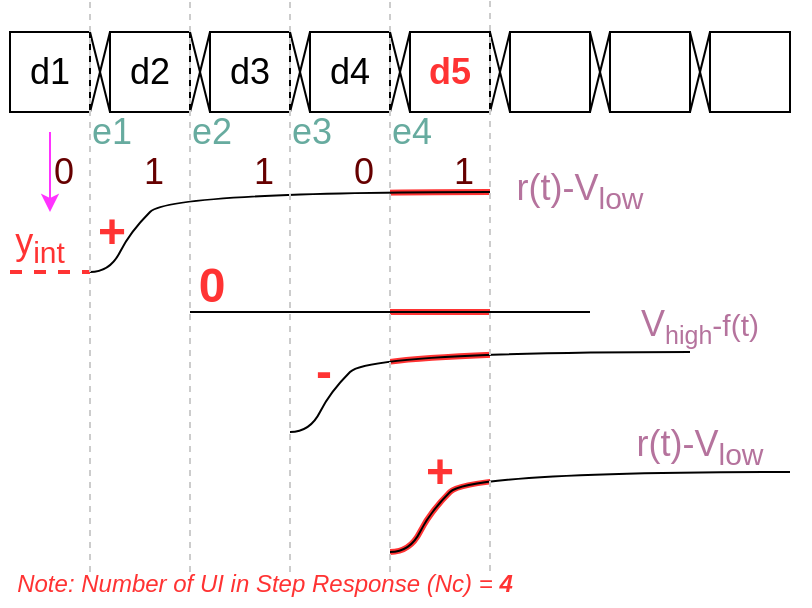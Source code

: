 <mxfile version="17.4.2" type="device"><diagram id="vp9UB5kmmaqAoZbNGsOT" name="Page-1"><mxGraphModel dx="577" dy="469" grid="1" gridSize="10" guides="1" tooltips="1" connect="1" arrows="1" fold="1" page="1" pageScale="1" pageWidth="850" pageHeight="1100" math="0" shadow="0"><root><mxCell id="0"/><mxCell id="1" parent="0"/><mxCell id="CJGuvCOiwU6AwSR0LDEt-93" value="" style="group" vertex="1" connectable="0" parent="1"><mxGeometry x="280" y="400" width="200" height="60" as="geometry"/></mxCell><mxCell id="CJGuvCOiwU6AwSR0LDEt-77" value="" style="curved=1;endArrow=none;html=1;rounded=0;fontSize=18;fontColor=#67AB9F;endFill=0;strokeColor=#FF3333;strokeWidth=3;" edge="1" parent="CJGuvCOiwU6AwSR0LDEt-93"><mxGeometry width="50" height="50" relative="1" as="geometry"><mxPoint x="-10" y="60" as="sourcePoint"/><mxPoint x="190" y="20" as="targetPoint"/><Array as="points"><mxPoint y="60"/><mxPoint x="10" y="40"/><mxPoint x="30" y="20"/></Array></mxGeometry></mxCell><mxCell id="CJGuvCOiwU6AwSR0LDEt-78" value="" style="rounded=0;whiteSpace=wrap;html=1;fontSize=24;fontColor=#B5739D;strokeColor=none;" vertex="1" parent="CJGuvCOiwU6AwSR0LDEt-93"><mxGeometry x="40" width="160" height="60" as="geometry"/></mxCell><mxCell id="CJGuvCOiwU6AwSR0LDEt-92" value="" style="group" vertex="1" connectable="0" parent="1"><mxGeometry x="110" y="350" width="370" height="60" as="geometry"/></mxCell><mxCell id="CJGuvCOiwU6AwSR0LDEt-89" value="" style="curved=1;endArrow=none;html=1;rounded=0;fontSize=18;fontColor=#67AB9F;endFill=0;strokeColor=#FF3333;strokeWidth=3;" edge="1" parent="CJGuvCOiwU6AwSR0LDEt-92"><mxGeometry width="50" height="50" relative="1" as="geometry"><mxPoint x="110" y="50" as="sourcePoint"/><mxPoint x="310" y="10" as="targetPoint"/><Array as="points"><mxPoint x="120" y="50"/><mxPoint x="130" y="30"/><mxPoint x="150" y="10"/></Array></mxGeometry></mxCell><mxCell id="CJGuvCOiwU6AwSR0LDEt-90" value="" style="rounded=0;whiteSpace=wrap;html=1;fontSize=24;fontColor=#B5739D;strokeColor=none;" vertex="1" parent="CJGuvCOiwU6AwSR0LDEt-92"><mxGeometry width="160" height="60" as="geometry"/></mxCell><mxCell id="CJGuvCOiwU6AwSR0LDEt-91" value="" style="rounded=0;whiteSpace=wrap;html=1;fontSize=24;fontColor=#B5739D;strokeColor=none;" vertex="1" parent="CJGuvCOiwU6AwSR0LDEt-92"><mxGeometry x="210" width="120" height="60" as="geometry"/></mxCell><mxCell id="CJGuvCOiwU6AwSR0LDEt-69" value="&lt;font color=&quot;#b5739d&quot;&gt;r(t)-V&lt;sub&gt;low&lt;/sub&gt;&lt;/font&gt;" style="text;html=1;strokeColor=none;fillColor=none;align=center;verticalAlign=middle;whiteSpace=wrap;rounded=0;fontSize=18;" vertex="1" parent="CJGuvCOiwU6AwSR0LDEt-92"><mxGeometry x="280" y="48" width="70" height="20" as="geometry"/></mxCell><mxCell id="CJGuvCOiwU6AwSR0LDEt-87" value="" style="endArrow=none;html=1;rounded=0;fontSize=24;fontColor=#B5739D;strokeColor=#FF3333;strokeWidth=3;" edge="1" parent="1"><mxGeometry width="50" height="50" relative="1" as="geometry"><mxPoint x="270" y="340" as="sourcePoint"/><mxPoint x="320" y="340" as="targetPoint"/></mxGeometry></mxCell><mxCell id="CJGuvCOiwU6AwSR0LDEt-84" value="" style="group" vertex="1" connectable="0" parent="1"><mxGeometry x="110" y="270" width="160" height="60" as="geometry"/></mxCell><mxCell id="CJGuvCOiwU6AwSR0LDEt-85" value="" style="curved=1;endArrow=none;html=1;rounded=0;fontSize=18;fontColor=#67AB9F;endFill=0;strokeColor=#FF3333;strokeWidth=3;" edge="1" parent="CJGuvCOiwU6AwSR0LDEt-84"><mxGeometry width="50" height="50" relative="1" as="geometry"><mxPoint x="10" y="50" as="sourcePoint"/><mxPoint x="210" y="10" as="targetPoint"/><Array as="points"><mxPoint x="20" y="50"/><mxPoint x="30" y="30"/><mxPoint x="50" y="10"/></Array></mxGeometry></mxCell><mxCell id="CJGuvCOiwU6AwSR0LDEt-86" value="" style="rounded=0;whiteSpace=wrap;html=1;fontSize=24;fontColor=#B5739D;strokeColor=none;" vertex="1" parent="CJGuvCOiwU6AwSR0LDEt-84"><mxGeometry width="160" height="60" as="geometry"/></mxCell><mxCell id="CJGuvCOiwU6AwSR0LDEt-1" value="&lt;font style=&quot;font-size: 18px&quot;&gt;d1&lt;/font&gt;" style="rounded=0;whiteSpace=wrap;html=1;" vertex="1" parent="1"><mxGeometry x="80" y="200" width="40" height="40" as="geometry"/></mxCell><mxCell id="CJGuvCOiwU6AwSR0LDEt-2" value="&lt;font style=&quot;font-size: 18px&quot;&gt;d2&lt;/font&gt;" style="rounded=0;whiteSpace=wrap;html=1;" vertex="1" parent="1"><mxGeometry x="130" y="200" width="40" height="40" as="geometry"/></mxCell><mxCell id="CJGuvCOiwU6AwSR0LDEt-7" value="" style="endArrow=none;html=1;rounded=0;" edge="1" parent="1"><mxGeometry width="50" height="50" relative="1" as="geometry"><mxPoint x="120" y="240" as="sourcePoint"/><mxPoint x="130" y="200" as="targetPoint"/></mxGeometry></mxCell><mxCell id="CJGuvCOiwU6AwSR0LDEt-8" value="" style="endArrow=none;html=1;rounded=0;" edge="1" parent="1"><mxGeometry width="50" height="50" relative="1" as="geometry"><mxPoint x="130" y="240" as="sourcePoint"/><mxPoint x="120" y="200" as="targetPoint"/></mxGeometry></mxCell><mxCell id="CJGuvCOiwU6AwSR0LDEt-9" value="&lt;font style=&quot;font-size: 18px&quot;&gt;d3&lt;/font&gt;" style="rounded=0;whiteSpace=wrap;html=1;" vertex="1" parent="1"><mxGeometry x="180" y="200" width="40" height="40" as="geometry"/></mxCell><mxCell id="CJGuvCOiwU6AwSR0LDEt-10" value="&lt;font style=&quot;font-size: 18px&quot;&gt;d4&lt;/font&gt;" style="rounded=0;whiteSpace=wrap;html=1;" vertex="1" parent="1"><mxGeometry x="230" y="200" width="40" height="40" as="geometry"/></mxCell><mxCell id="CJGuvCOiwU6AwSR0LDEt-15" value="&lt;font style=&quot;font-size: 18px&quot; color=&quot;#ff3333&quot;&gt;&lt;b&gt;d5&lt;/b&gt;&lt;/font&gt;" style="rounded=0;whiteSpace=wrap;html=1;" vertex="1" parent="1"><mxGeometry x="280" y="200" width="40" height="40" as="geometry"/></mxCell><mxCell id="CJGuvCOiwU6AwSR0LDEt-18" value="" style="rounded=0;whiteSpace=wrap;html=1;" vertex="1" parent="1"><mxGeometry x="330" y="200" width="40" height="40" as="geometry"/></mxCell><mxCell id="CJGuvCOiwU6AwSR0LDEt-19" value="" style="rounded=0;whiteSpace=wrap;html=1;" vertex="1" parent="1"><mxGeometry x="380" y="200" width="40" height="40" as="geometry"/></mxCell><mxCell id="CJGuvCOiwU6AwSR0LDEt-24" value="&lt;font color=&quot;#67ab9f&quot;&gt;e1&lt;/font&gt;" style="text;html=1;strokeColor=none;fillColor=none;align=center;verticalAlign=middle;whiteSpace=wrap;rounded=0;fontSize=18;" vertex="1" parent="1"><mxGeometry x="116" y="240" width="30" height="20" as="geometry"/></mxCell><mxCell id="CJGuvCOiwU6AwSR0LDEt-28" value="" style="endArrow=none;html=1;rounded=0;" edge="1" parent="1"><mxGeometry width="50" height="50" relative="1" as="geometry"><mxPoint x="170" y="240" as="sourcePoint"/><mxPoint x="180" y="200" as="targetPoint"/></mxGeometry></mxCell><mxCell id="CJGuvCOiwU6AwSR0LDEt-29" value="" style="endArrow=none;html=1;rounded=0;" edge="1" parent="1"><mxGeometry width="50" height="50" relative="1" as="geometry"><mxPoint x="180" y="240" as="sourcePoint"/><mxPoint x="170" y="200" as="targetPoint"/></mxGeometry></mxCell><mxCell id="CJGuvCOiwU6AwSR0LDEt-32" value="" style="endArrow=none;html=1;rounded=0;" edge="1" parent="1"><mxGeometry width="50" height="50" relative="1" as="geometry"><mxPoint x="220" y="240" as="sourcePoint"/><mxPoint x="230" y="200" as="targetPoint"/></mxGeometry></mxCell><mxCell id="CJGuvCOiwU6AwSR0LDEt-33" value="" style="endArrow=none;html=1;rounded=0;" edge="1" parent="1"><mxGeometry width="50" height="50" relative="1" as="geometry"><mxPoint x="230" y="240" as="sourcePoint"/><mxPoint x="220" y="200" as="targetPoint"/></mxGeometry></mxCell><mxCell id="CJGuvCOiwU6AwSR0LDEt-34" value="" style="endArrow=none;html=1;rounded=0;" edge="1" parent="1"><mxGeometry width="50" height="50" relative="1" as="geometry"><mxPoint x="270" y="240" as="sourcePoint"/><mxPoint x="280" y="200" as="targetPoint"/></mxGeometry></mxCell><mxCell id="CJGuvCOiwU6AwSR0LDEt-35" value="" style="endArrow=none;html=1;rounded=0;" edge="1" parent="1"><mxGeometry width="50" height="50" relative="1" as="geometry"><mxPoint x="280" y="240" as="sourcePoint"/><mxPoint x="270" y="200" as="targetPoint"/></mxGeometry></mxCell><mxCell id="CJGuvCOiwU6AwSR0LDEt-36" value="" style="endArrow=none;html=1;rounded=0;" edge="1" parent="1"><mxGeometry width="50" height="50" relative="1" as="geometry"><mxPoint x="320" y="240" as="sourcePoint"/><mxPoint x="330" y="200" as="targetPoint"/></mxGeometry></mxCell><mxCell id="CJGuvCOiwU6AwSR0LDEt-37" value="" style="endArrow=none;html=1;rounded=0;" edge="1" parent="1"><mxGeometry width="50" height="50" relative="1" as="geometry"><mxPoint x="330" y="240" as="sourcePoint"/><mxPoint x="320" y="200" as="targetPoint"/></mxGeometry></mxCell><mxCell id="CJGuvCOiwU6AwSR0LDEt-38" value="" style="endArrow=none;html=1;rounded=0;" edge="1" parent="1"><mxGeometry width="50" height="50" relative="1" as="geometry"><mxPoint x="370" y="240" as="sourcePoint"/><mxPoint x="380" y="200" as="targetPoint"/></mxGeometry></mxCell><mxCell id="CJGuvCOiwU6AwSR0LDEt-39" value="" style="endArrow=none;html=1;rounded=0;" edge="1" parent="1"><mxGeometry width="50" height="50" relative="1" as="geometry"><mxPoint x="380" y="240" as="sourcePoint"/><mxPoint x="370" y="200" as="targetPoint"/></mxGeometry></mxCell><mxCell id="CJGuvCOiwU6AwSR0LDEt-40" value="&lt;font color=&quot;#67ab9f&quot;&gt;e2&lt;/font&gt;" style="text;html=1;strokeColor=none;fillColor=none;align=center;verticalAlign=middle;whiteSpace=wrap;rounded=0;fontSize=18;" vertex="1" parent="1"><mxGeometry x="166" y="240" width="30" height="20" as="geometry"/></mxCell><mxCell id="CJGuvCOiwU6AwSR0LDEt-41" value="&lt;font color=&quot;#67ab9f&quot;&gt;e3&lt;/font&gt;" style="text;html=1;strokeColor=none;fillColor=none;align=center;verticalAlign=middle;whiteSpace=wrap;rounded=0;fontSize=18;" vertex="1" parent="1"><mxGeometry x="216" y="240" width="30" height="20" as="geometry"/></mxCell><mxCell id="CJGuvCOiwU6AwSR0LDEt-42" value="&lt;font color=&quot;#67ab9f&quot;&gt;e4&lt;/font&gt;" style="text;html=1;strokeColor=none;fillColor=none;align=center;verticalAlign=middle;whiteSpace=wrap;rounded=0;fontSize=18;" vertex="1" parent="1"><mxGeometry x="266" y="240" width="30" height="20" as="geometry"/></mxCell><mxCell id="CJGuvCOiwU6AwSR0LDEt-43" value="" style="curved=1;endArrow=none;html=1;rounded=0;fontSize=18;fontColor=#67AB9F;endFill=0;" edge="1" parent="1"><mxGeometry width="50" height="50" relative="1" as="geometry"><mxPoint x="220" y="400" as="sourcePoint"/><mxPoint x="420" y="360" as="targetPoint"/><Array as="points"><mxPoint x="230" y="400"/><mxPoint x="240" y="380"/><mxPoint x="260" y="360"/></Array></mxGeometry></mxCell><mxCell id="CJGuvCOiwU6AwSR0LDEt-45" value="" style="curved=1;endArrow=none;html=1;rounded=0;fontSize=18;fontColor=#67AB9F;endFill=0;" edge="1" parent="1"><mxGeometry width="50" height="50" relative="1" as="geometry"><mxPoint x="120" y="320" as="sourcePoint"/><mxPoint x="320" y="280" as="targetPoint"/><Array as="points"><mxPoint x="130" y="320"/><mxPoint x="140" y="300"/><mxPoint x="160" y="280"/></Array></mxGeometry></mxCell><mxCell id="CJGuvCOiwU6AwSR0LDEt-46" value="" style="endArrow=none;html=1;rounded=0;fontSize=18;fontColor=#67AB9F;" edge="1" parent="1"><mxGeometry width="50" height="50" relative="1" as="geometry"><mxPoint x="170" y="340" as="sourcePoint"/><mxPoint x="370" y="340" as="targetPoint"/></mxGeometry></mxCell><mxCell id="CJGuvCOiwU6AwSR0LDEt-47" value="&lt;font color=&quot;#660000&quot;&gt;0&lt;/font&gt;" style="text;html=1;strokeColor=none;fillColor=none;align=center;verticalAlign=middle;whiteSpace=wrap;rounded=0;fontSize=18;" vertex="1" parent="1"><mxGeometry x="92" y="260" width="30" height="20" as="geometry"/></mxCell><mxCell id="CJGuvCOiwU6AwSR0LDEt-48" value="&lt;font color=&quot;#660000&quot;&gt;1&lt;/font&gt;" style="text;html=1;strokeColor=none;fillColor=none;align=center;verticalAlign=middle;whiteSpace=wrap;rounded=0;fontSize=18;" vertex="1" parent="1"><mxGeometry x="137" y="260" width="30" height="20" as="geometry"/></mxCell><mxCell id="CJGuvCOiwU6AwSR0LDEt-49" value="&lt;font color=&quot;#660000&quot;&gt;1&lt;/font&gt;" style="text;html=1;strokeColor=none;fillColor=none;align=center;verticalAlign=middle;whiteSpace=wrap;rounded=0;fontSize=18;" vertex="1" parent="1"><mxGeometry x="192" y="260" width="30" height="20" as="geometry"/></mxCell><mxCell id="CJGuvCOiwU6AwSR0LDEt-50" value="&lt;font color=&quot;#660000&quot;&gt;0&lt;/font&gt;" style="text;html=1;strokeColor=none;fillColor=none;align=center;verticalAlign=middle;whiteSpace=wrap;rounded=0;fontSize=18;" vertex="1" parent="1"><mxGeometry x="242" y="260" width="30" height="20" as="geometry"/></mxCell><mxCell id="CJGuvCOiwU6AwSR0LDEt-51" value="&lt;font color=&quot;#660000&quot;&gt;1&lt;/font&gt;" style="text;html=1;strokeColor=none;fillColor=none;align=center;verticalAlign=middle;whiteSpace=wrap;rounded=0;fontSize=18;" vertex="1" parent="1"><mxGeometry x="292" y="260" width="30" height="20" as="geometry"/></mxCell><mxCell id="CJGuvCOiwU6AwSR0LDEt-52" value="" style="curved=1;endArrow=none;html=1;rounded=0;fontSize=18;fontColor=#67AB9F;endFill=0;" edge="1" parent="1"><mxGeometry width="50" height="50" relative="1" as="geometry"><mxPoint x="270" y="460" as="sourcePoint"/><mxPoint x="470" y="420" as="targetPoint"/><Array as="points"><mxPoint x="280" y="460"/><mxPoint x="290" y="440"/><mxPoint x="310" y="420"/></Array></mxGeometry></mxCell><mxCell id="CJGuvCOiwU6AwSR0LDEt-53" value="" style="endArrow=none;html=1;rounded=0;fontSize=18;fontColor=#660000;dashed=1;strokeWidth=2;strokeColor=#FF3333;" edge="1" parent="1"><mxGeometry width="50" height="50" relative="1" as="geometry"><mxPoint x="80" y="320" as="sourcePoint"/><mxPoint x="120" y="320" as="targetPoint"/></mxGeometry></mxCell><mxCell id="CJGuvCOiwU6AwSR0LDEt-54" value="" style="endArrow=none;html=1;rounded=0;dashed=1;fontSize=18;fontColor=#660000;strokeColor=#CCCCCC;strokeWidth=1;" edge="1" parent="1"><mxGeometry width="50" height="50" relative="1" as="geometry"><mxPoint x="120" y="470" as="sourcePoint"/><mxPoint x="120" y="185" as="targetPoint"/></mxGeometry></mxCell><mxCell id="CJGuvCOiwU6AwSR0LDEt-55" value="" style="endArrow=none;html=1;rounded=0;dashed=1;fontSize=18;fontColor=#660000;strokeColor=#CCCCCC;strokeWidth=1;" edge="1" parent="1"><mxGeometry width="50" height="50" relative="1" as="geometry"><mxPoint x="170" y="470" as="sourcePoint"/><mxPoint x="170" y="185" as="targetPoint"/></mxGeometry></mxCell><mxCell id="CJGuvCOiwU6AwSR0LDEt-56" value="" style="endArrow=none;html=1;rounded=0;dashed=1;fontSize=18;fontColor=#660000;strokeColor=#CCCCCC;strokeWidth=1;" edge="1" parent="1"><mxGeometry width="50" height="50" relative="1" as="geometry"><mxPoint x="220" y="470" as="sourcePoint"/><mxPoint x="220" y="185" as="targetPoint"/></mxGeometry></mxCell><mxCell id="CJGuvCOiwU6AwSR0LDEt-58" value="" style="endArrow=none;html=1;rounded=0;dashed=1;fontSize=18;fontColor=#660000;strokeColor=#CCCCCC;strokeWidth=1;" edge="1" parent="1"><mxGeometry width="50" height="50" relative="1" as="geometry"><mxPoint x="270" y="470" as="sourcePoint"/><mxPoint x="270" y="185" as="targetPoint"/></mxGeometry></mxCell><mxCell id="CJGuvCOiwU6AwSR0LDEt-59" value="&lt;font color=&quot;#ff3333&quot;&gt;y&lt;sub&gt;int&lt;/sub&gt;&lt;/font&gt;" style="text;html=1;strokeColor=none;fillColor=none;align=center;verticalAlign=middle;whiteSpace=wrap;rounded=0;fontSize=18;" vertex="1" parent="1"><mxGeometry x="80" y="297" width="30" height="20" as="geometry"/></mxCell><mxCell id="CJGuvCOiwU6AwSR0LDEt-60" value="&lt;font color=&quot;#b5739d&quot;&gt;r(t)-V&lt;sub&gt;low&lt;/sub&gt;&lt;/font&gt;" style="text;html=1;strokeColor=none;fillColor=none;align=center;verticalAlign=middle;whiteSpace=wrap;rounded=0;fontSize=18;" vertex="1" parent="1"><mxGeometry x="330" y="270" width="70" height="20" as="geometry"/></mxCell><mxCell id="CJGuvCOiwU6AwSR0LDEt-61" value="&lt;font color=&quot;#b5739d&quot;&gt;V&lt;span style=&quot;font-size: 15px&quot;&gt;&lt;sub&gt;high&lt;/sub&gt;-f(t)&lt;/span&gt;&lt;/font&gt;" style="text;html=1;strokeColor=none;fillColor=none;align=center;verticalAlign=middle;whiteSpace=wrap;rounded=0;fontSize=18;" vertex="1" parent="1"><mxGeometry x="390" y="337" width="70" height="20" as="geometry"/></mxCell><mxCell id="CJGuvCOiwU6AwSR0LDEt-62" value="" style="rounded=0;whiteSpace=wrap;html=1;" vertex="1" parent="1"><mxGeometry x="430" y="200" width="40" height="40" as="geometry"/></mxCell><mxCell id="CJGuvCOiwU6AwSR0LDEt-64" value="" style="endArrow=none;html=1;rounded=0;" edge="1" parent="1"><mxGeometry width="50" height="50" relative="1" as="geometry"><mxPoint x="420" y="240" as="sourcePoint"/><mxPoint x="430" y="200" as="targetPoint"/></mxGeometry></mxCell><mxCell id="CJGuvCOiwU6AwSR0LDEt-65" value="" style="endArrow=none;html=1;rounded=0;" edge="1" parent="1"><mxGeometry width="50" height="50" relative="1" as="geometry"><mxPoint x="430" y="240" as="sourcePoint"/><mxPoint x="420" y="200" as="targetPoint"/></mxGeometry></mxCell><mxCell id="CJGuvCOiwU6AwSR0LDEt-68" value="" style="endArrow=classic;html=1;rounded=0;fontSize=18;fontColor=#B5739D;strokeColor=#FF33FF;strokeWidth=1;" edge="1" parent="1"><mxGeometry width="50" height="50" relative="1" as="geometry"><mxPoint x="100" y="250" as="sourcePoint"/><mxPoint x="100" y="290" as="targetPoint"/></mxGeometry></mxCell><mxCell id="CJGuvCOiwU6AwSR0LDEt-70" value="&lt;font color=&quot;#ff3333&quot; size=&quot;1&quot;&gt;&lt;b style=&quot;font-size: 24px&quot;&gt;+&lt;/b&gt;&lt;/font&gt;" style="text;html=1;strokeColor=none;fillColor=none;align=center;verticalAlign=middle;whiteSpace=wrap;rounded=0;fontSize=18;" vertex="1" parent="1"><mxGeometry x="116" y="290" width="30" height="20" as="geometry"/></mxCell><mxCell id="CJGuvCOiwU6AwSR0LDEt-71" value="&lt;font color=&quot;#ff3333&quot; size=&quot;1&quot;&gt;&lt;b style=&quot;font-size: 24px&quot;&gt;0&lt;/b&gt;&lt;/font&gt;" style="text;html=1;strokeColor=none;fillColor=none;align=center;verticalAlign=middle;whiteSpace=wrap;rounded=0;fontSize=18;" vertex="1" parent="1"><mxGeometry x="166" y="317" width="30" height="20" as="geometry"/></mxCell><mxCell id="CJGuvCOiwU6AwSR0LDEt-73" value="&lt;font color=&quot;#ff3333&quot; size=&quot;1&quot;&gt;&lt;b style=&quot;font-size: 24px&quot;&gt;-&lt;/b&gt;&lt;/font&gt;" style="text;html=1;strokeColor=none;fillColor=none;align=center;verticalAlign=middle;whiteSpace=wrap;rounded=0;fontSize=18;" vertex="1" parent="1"><mxGeometry x="222" y="360" width="30" height="20" as="geometry"/></mxCell><mxCell id="CJGuvCOiwU6AwSR0LDEt-74" value="&lt;font color=&quot;#ff3333&quot; size=&quot;1&quot;&gt;&lt;b style=&quot;font-size: 24px&quot;&gt;+&lt;/b&gt;&lt;/font&gt;" style="text;html=1;strokeColor=none;fillColor=none;align=center;verticalAlign=middle;whiteSpace=wrap;rounded=0;fontSize=18;" vertex="1" parent="1"><mxGeometry x="280" y="410" width="30" height="20" as="geometry"/></mxCell><mxCell id="CJGuvCOiwU6AwSR0LDEt-75" value="" style="endArrow=none;html=1;rounded=0;dashed=1;fontSize=18;fontColor=#660000;strokeColor=#CCCCCC;strokeWidth=1;" edge="1" parent="1"><mxGeometry width="50" height="50" relative="1" as="geometry"><mxPoint x="320" y="469.5" as="sourcePoint"/><mxPoint x="320" y="184.5" as="targetPoint"/></mxGeometry></mxCell><mxCell id="CJGuvCOiwU6AwSR0LDEt-94" value="&lt;font style=&quot;font-size: 12px&quot;&gt;&lt;i&gt;Note: Number of UI in Step Response (Nc) = &lt;b&gt;4&lt;/b&gt;&lt;/i&gt;&lt;/font&gt;" style="text;html=1;strokeColor=none;fillColor=none;align=center;verticalAlign=middle;whiteSpace=wrap;rounded=0;fontSize=24;fontColor=#FF3333;" vertex="1" parent="1"><mxGeometry x="75" y="457" width="265" height="30" as="geometry"/></mxCell></root></mxGraphModel></diagram></mxfile>